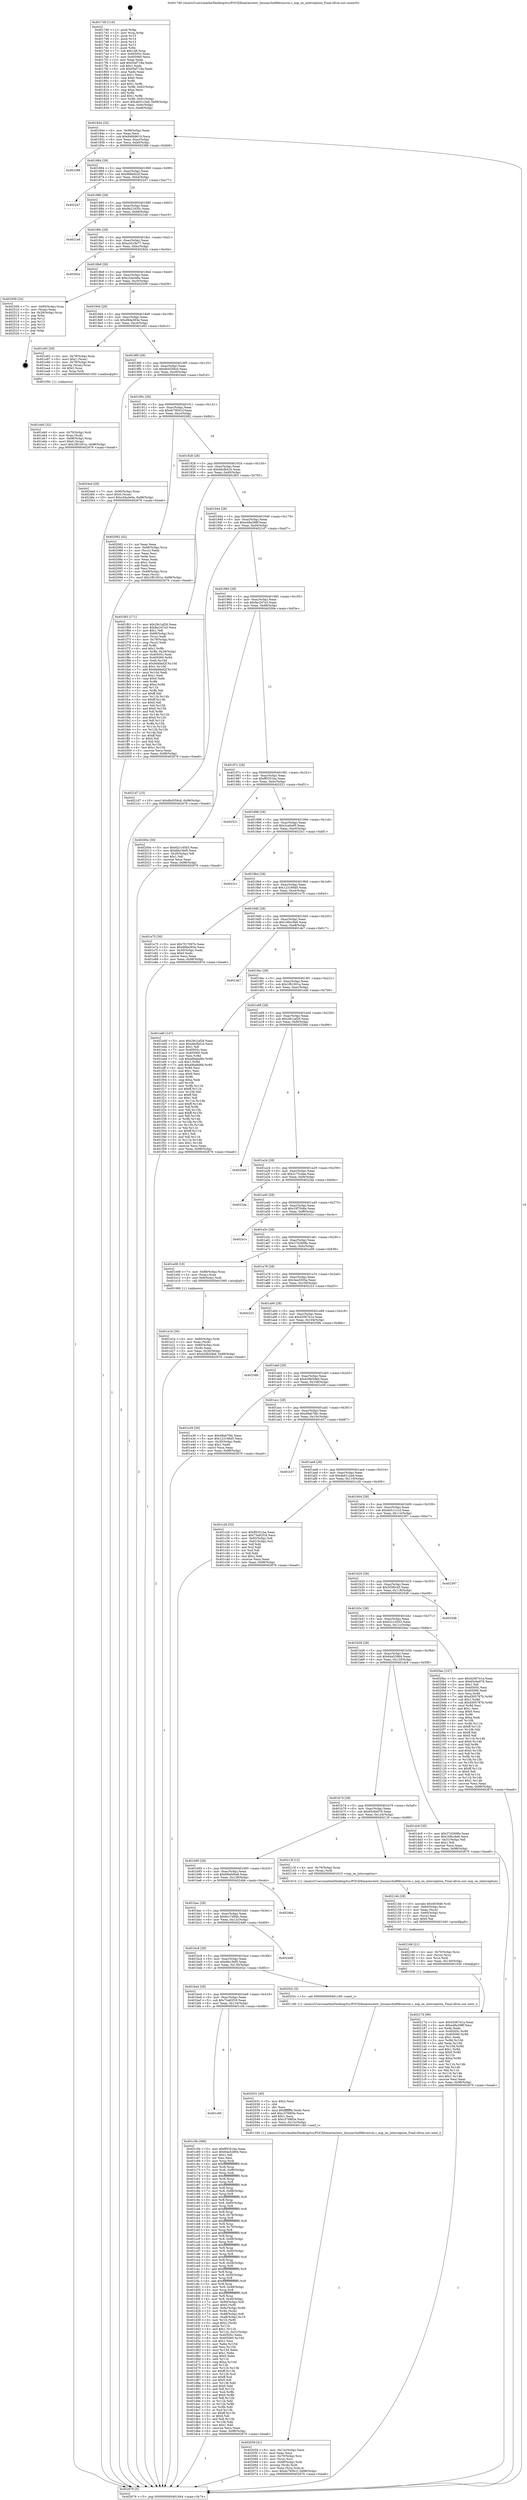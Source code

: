 digraph "0x4017d0" {
  label = "0x4017d0 (/mnt/c/Users/mathe/Desktop/tcc/POCII/binaries/extr_linuxarchx86kvmsvm.c_nop_on_interception_Final-ollvm.out::main(0))"
  labelloc = "t"
  node[shape=record]

  Entry [label="",width=0.3,height=0.3,shape=circle,fillcolor=black,style=filled]
  "0x401844" [label="{
     0x401844 [32]\l
     | [instrs]\l
     &nbsp;&nbsp;0x401844 \<+6\>: mov -0x98(%rbp),%eax\l
     &nbsp;&nbsp;0x40184a \<+2\>: mov %eax,%ecx\l
     &nbsp;&nbsp;0x40184c \<+6\>: sub $0x846b9619,%ecx\l
     &nbsp;&nbsp;0x401852 \<+6\>: mov %eax,-0xac(%rbp)\l
     &nbsp;&nbsp;0x401858 \<+6\>: mov %ecx,-0xb0(%rbp)\l
     &nbsp;&nbsp;0x40185e \<+6\>: je 0000000000402388 \<main+0xbb8\>\l
  }"]
  "0x402388" [label="{
     0x402388\l
  }", style=dashed]
  "0x401864" [label="{
     0x401864 [28]\l
     | [instrs]\l
     &nbsp;&nbsp;0x401864 \<+5\>: jmp 0000000000401869 \<main+0x99\>\l
     &nbsp;&nbsp;0x401869 \<+6\>: mov -0xac(%rbp),%eax\l
     &nbsp;&nbsp;0x40186f \<+5\>: sub $0x968e922f,%eax\l
     &nbsp;&nbsp;0x401874 \<+6\>: mov %eax,-0xb4(%rbp)\l
     &nbsp;&nbsp;0x40187a \<+6\>: je 0000000000402247 \<main+0xa77\>\l
  }"]
  Exit [label="",width=0.3,height=0.3,shape=circle,fillcolor=black,style=filled,peripheries=2]
  "0x402247" [label="{
     0x402247\l
  }", style=dashed]
  "0x401880" [label="{
     0x401880 [28]\l
     | [instrs]\l
     &nbsp;&nbsp;0x401880 \<+5\>: jmp 0000000000401885 \<main+0xb5\>\l
     &nbsp;&nbsp;0x401885 \<+6\>: mov -0xac(%rbp),%eax\l
     &nbsp;&nbsp;0x40188b \<+5\>: sub $0x9a21935c,%eax\l
     &nbsp;&nbsp;0x401890 \<+6\>: mov %eax,-0xb8(%rbp)\l
     &nbsp;&nbsp;0x401896 \<+6\>: je 00000000004021e6 \<main+0xa16\>\l
  }"]
  "0x40217d" [label="{
     0x40217d [90]\l
     | [instrs]\l
     &nbsp;&nbsp;0x40217d \<+5\>: mov $0x42067e1a,%eax\l
     &nbsp;&nbsp;0x402182 \<+5\>: mov $0xe48a398f,%esi\l
     &nbsp;&nbsp;0x402187 \<+2\>: xor %edx,%edx\l
     &nbsp;&nbsp;0x402189 \<+8\>: mov 0x40505c,%r8d\l
     &nbsp;&nbsp;0x402191 \<+8\>: mov 0x405060,%r9d\l
     &nbsp;&nbsp;0x402199 \<+3\>: sub $0x1,%edx\l
     &nbsp;&nbsp;0x40219c \<+3\>: mov %r8d,%r10d\l
     &nbsp;&nbsp;0x40219f \<+3\>: add %edx,%r10d\l
     &nbsp;&nbsp;0x4021a2 \<+4\>: imul %r10d,%r8d\l
     &nbsp;&nbsp;0x4021a6 \<+4\>: and $0x1,%r8d\l
     &nbsp;&nbsp;0x4021aa \<+4\>: cmp $0x0,%r8d\l
     &nbsp;&nbsp;0x4021ae \<+4\>: sete %r11b\l
     &nbsp;&nbsp;0x4021b2 \<+4\>: cmp $0xa,%r9d\l
     &nbsp;&nbsp;0x4021b6 \<+3\>: setl %bl\l
     &nbsp;&nbsp;0x4021b9 \<+3\>: mov %r11b,%r14b\l
     &nbsp;&nbsp;0x4021bc \<+3\>: and %bl,%r14b\l
     &nbsp;&nbsp;0x4021bf \<+3\>: xor %bl,%r11b\l
     &nbsp;&nbsp;0x4021c2 \<+3\>: or %r11b,%r14b\l
     &nbsp;&nbsp;0x4021c5 \<+4\>: test $0x1,%r14b\l
     &nbsp;&nbsp;0x4021c9 \<+3\>: cmovne %esi,%eax\l
     &nbsp;&nbsp;0x4021cc \<+6\>: mov %eax,-0x98(%rbp)\l
     &nbsp;&nbsp;0x4021d2 \<+5\>: jmp 0000000000402676 \<main+0xea6\>\l
  }"]
  "0x4021e6" [label="{
     0x4021e6\l
  }", style=dashed]
  "0x40189c" [label="{
     0x40189c [28]\l
     | [instrs]\l
     &nbsp;&nbsp;0x40189c \<+5\>: jmp 00000000004018a1 \<main+0xd1\>\l
     &nbsp;&nbsp;0x4018a1 \<+6\>: mov -0xac(%rbp),%eax\l
     &nbsp;&nbsp;0x4018a7 \<+5\>: sub $0xa3418e77,%eax\l
     &nbsp;&nbsp;0x4018ac \<+6\>: mov %eax,-0xbc(%rbp)\l
     &nbsp;&nbsp;0x4018b2 \<+6\>: je 000000000040262e \<main+0xe5e\>\l
  }"]
  "0x402168" [label="{
     0x402168 [21]\l
     | [instrs]\l
     &nbsp;&nbsp;0x402168 \<+4\>: mov -0x70(%rbp),%rcx\l
     &nbsp;&nbsp;0x40216c \<+3\>: mov (%rcx),%rcx\l
     &nbsp;&nbsp;0x40216f \<+3\>: mov %rcx,%rdi\l
     &nbsp;&nbsp;0x402172 \<+6\>: mov %eax,-0x140(%rbp)\l
     &nbsp;&nbsp;0x402178 \<+5\>: call 0000000000401030 \<free@plt\>\l
     | [calls]\l
     &nbsp;&nbsp;0x401030 \{1\} (unknown)\l
  }"]
  "0x40262e" [label="{
     0x40262e\l
  }", style=dashed]
  "0x4018b8" [label="{
     0x4018b8 [28]\l
     | [instrs]\l
     &nbsp;&nbsp;0x4018b8 \<+5\>: jmp 00000000004018bd \<main+0xed\>\l
     &nbsp;&nbsp;0x4018bd \<+6\>: mov -0xac(%rbp),%eax\l
     &nbsp;&nbsp;0x4018c3 \<+5\>: sub $0xc2da3e6a,%eax\l
     &nbsp;&nbsp;0x4018c8 \<+6\>: mov %eax,-0xc0(%rbp)\l
     &nbsp;&nbsp;0x4018ce \<+6\>: je 0000000000402509 \<main+0xd39\>\l
  }"]
  "0x40214b" [label="{
     0x40214b [29]\l
     | [instrs]\l
     &nbsp;&nbsp;0x40214b \<+10\>: movabs $0x4030d6,%rdi\l
     &nbsp;&nbsp;0x402155 \<+4\>: mov -0x60(%rbp),%rcx\l
     &nbsp;&nbsp;0x402159 \<+2\>: mov %eax,(%rcx)\l
     &nbsp;&nbsp;0x40215b \<+4\>: mov -0x60(%rbp),%rcx\l
     &nbsp;&nbsp;0x40215f \<+2\>: mov (%rcx),%esi\l
     &nbsp;&nbsp;0x402161 \<+2\>: mov $0x0,%al\l
     &nbsp;&nbsp;0x402163 \<+5\>: call 0000000000401040 \<printf@plt\>\l
     | [calls]\l
     &nbsp;&nbsp;0x401040 \{1\} (unknown)\l
  }"]
  "0x402509" [label="{
     0x402509 [24]\l
     | [instrs]\l
     &nbsp;&nbsp;0x402509 \<+7\>: mov -0x90(%rbp),%rax\l
     &nbsp;&nbsp;0x402510 \<+2\>: mov (%rax),%eax\l
     &nbsp;&nbsp;0x402512 \<+4\>: lea -0x28(%rbp),%rsp\l
     &nbsp;&nbsp;0x402516 \<+1\>: pop %rbx\l
     &nbsp;&nbsp;0x402517 \<+2\>: pop %r12\l
     &nbsp;&nbsp;0x402519 \<+2\>: pop %r13\l
     &nbsp;&nbsp;0x40251b \<+2\>: pop %r14\l
     &nbsp;&nbsp;0x40251d \<+2\>: pop %r15\l
     &nbsp;&nbsp;0x40251f \<+1\>: pop %rbp\l
     &nbsp;&nbsp;0x402520 \<+1\>: ret\l
  }"]
  "0x4018d4" [label="{
     0x4018d4 [28]\l
     | [instrs]\l
     &nbsp;&nbsp;0x4018d4 \<+5\>: jmp 00000000004018d9 \<main+0x109\>\l
     &nbsp;&nbsp;0x4018d9 \<+6\>: mov -0xac(%rbp),%eax\l
     &nbsp;&nbsp;0x4018df \<+5\>: sub $0xd9da383e,%eax\l
     &nbsp;&nbsp;0x4018e4 \<+6\>: mov %eax,-0xc4(%rbp)\l
     &nbsp;&nbsp;0x4018ea \<+6\>: je 0000000000401e93 \<main+0x6c3\>\l
  }"]
  "0x402059" [label="{
     0x402059 [41]\l
     | [instrs]\l
     &nbsp;&nbsp;0x402059 \<+6\>: mov -0x13c(%rbp),%ecx\l
     &nbsp;&nbsp;0x40205f \<+3\>: imul %eax,%ecx\l
     &nbsp;&nbsp;0x402062 \<+4\>: mov -0x70(%rbp),%rsi\l
     &nbsp;&nbsp;0x402066 \<+3\>: mov (%rsi),%rsi\l
     &nbsp;&nbsp;0x402069 \<+4\>: mov -0x68(%rbp),%rdi\l
     &nbsp;&nbsp;0x40206d \<+3\>: movslq (%rdi),%rdi\l
     &nbsp;&nbsp;0x402070 \<+3\>: mov %ecx,(%rsi,%rdi,4)\l
     &nbsp;&nbsp;0x402073 \<+10\>: movl $0xdc785b1f,-0x98(%rbp)\l
     &nbsp;&nbsp;0x40207d \<+5\>: jmp 0000000000402676 \<main+0xea6\>\l
  }"]
  "0x401e93" [label="{
     0x401e93 [29]\l
     | [instrs]\l
     &nbsp;&nbsp;0x401e93 \<+4\>: mov -0x78(%rbp),%rax\l
     &nbsp;&nbsp;0x401e97 \<+6\>: movl $0x1,(%rax)\l
     &nbsp;&nbsp;0x401e9d \<+4\>: mov -0x78(%rbp),%rax\l
     &nbsp;&nbsp;0x401ea1 \<+3\>: movslq (%rax),%rax\l
     &nbsp;&nbsp;0x401ea4 \<+4\>: shl $0x2,%rax\l
     &nbsp;&nbsp;0x401ea8 \<+3\>: mov %rax,%rdi\l
     &nbsp;&nbsp;0x401eab \<+5\>: call 0000000000401050 \<malloc@plt\>\l
     | [calls]\l
     &nbsp;&nbsp;0x401050 \{1\} (unknown)\l
  }"]
  "0x4018f0" [label="{
     0x4018f0 [28]\l
     | [instrs]\l
     &nbsp;&nbsp;0x4018f0 \<+5\>: jmp 00000000004018f5 \<main+0x125\>\l
     &nbsp;&nbsp;0x4018f5 \<+6\>: mov -0xac(%rbp),%eax\l
     &nbsp;&nbsp;0x4018fb \<+5\>: sub $0xdb4558cd,%eax\l
     &nbsp;&nbsp;0x401900 \<+6\>: mov %eax,-0xc8(%rbp)\l
     &nbsp;&nbsp;0x401906 \<+6\>: je 00000000004024ed \<main+0xd1d\>\l
  }"]
  "0x402031" [label="{
     0x402031 [40]\l
     | [instrs]\l
     &nbsp;&nbsp;0x402031 \<+5\>: mov $0x2,%ecx\l
     &nbsp;&nbsp;0x402036 \<+1\>: cltd\l
     &nbsp;&nbsp;0x402037 \<+2\>: idiv %ecx\l
     &nbsp;&nbsp;0x402039 \<+6\>: imul $0xfffffffe,%edx,%ecx\l
     &nbsp;&nbsp;0x40203f \<+6\>: add $0xc3768f3e,%ecx\l
     &nbsp;&nbsp;0x402045 \<+3\>: add $0x1,%ecx\l
     &nbsp;&nbsp;0x402048 \<+6\>: sub $0xc3768f3e,%ecx\l
     &nbsp;&nbsp;0x40204e \<+6\>: mov %ecx,-0x13c(%rbp)\l
     &nbsp;&nbsp;0x402054 \<+5\>: call 0000000000401160 \<next_i\>\l
     | [calls]\l
     &nbsp;&nbsp;0x401160 \{1\} (/mnt/c/Users/mathe/Desktop/tcc/POCII/binaries/extr_linuxarchx86kvmsvm.c_nop_on_interception_Final-ollvm.out::next_i)\l
  }"]
  "0x4024ed" [label="{
     0x4024ed [28]\l
     | [instrs]\l
     &nbsp;&nbsp;0x4024ed \<+7\>: mov -0x90(%rbp),%rax\l
     &nbsp;&nbsp;0x4024f4 \<+6\>: movl $0x0,(%rax)\l
     &nbsp;&nbsp;0x4024fa \<+10\>: movl $0xc2da3e6a,-0x98(%rbp)\l
     &nbsp;&nbsp;0x402504 \<+5\>: jmp 0000000000402676 \<main+0xea6\>\l
  }"]
  "0x40190c" [label="{
     0x40190c [28]\l
     | [instrs]\l
     &nbsp;&nbsp;0x40190c \<+5\>: jmp 0000000000401911 \<main+0x141\>\l
     &nbsp;&nbsp;0x401911 \<+6\>: mov -0xac(%rbp),%eax\l
     &nbsp;&nbsp;0x401917 \<+5\>: sub $0xdc785b1f,%eax\l
     &nbsp;&nbsp;0x40191c \<+6\>: mov %eax,-0xcc(%rbp)\l
     &nbsp;&nbsp;0x401922 \<+6\>: je 0000000000402082 \<main+0x8b2\>\l
  }"]
  "0x401eb0" [label="{
     0x401eb0 [32]\l
     | [instrs]\l
     &nbsp;&nbsp;0x401eb0 \<+4\>: mov -0x70(%rbp),%rdi\l
     &nbsp;&nbsp;0x401eb4 \<+3\>: mov %rax,(%rdi)\l
     &nbsp;&nbsp;0x401eb7 \<+4\>: mov -0x68(%rbp),%rax\l
     &nbsp;&nbsp;0x401ebb \<+6\>: movl $0x0,(%rax)\l
     &nbsp;&nbsp;0x401ec1 \<+10\>: movl $0x1f81001a,-0x98(%rbp)\l
     &nbsp;&nbsp;0x401ecb \<+5\>: jmp 0000000000402676 \<main+0xea6\>\l
  }"]
  "0x402082" [label="{
     0x402082 [42]\l
     | [instrs]\l
     &nbsp;&nbsp;0x402082 \<+2\>: xor %eax,%eax\l
     &nbsp;&nbsp;0x402084 \<+4\>: mov -0x68(%rbp),%rcx\l
     &nbsp;&nbsp;0x402088 \<+2\>: mov (%rcx),%edx\l
     &nbsp;&nbsp;0x40208a \<+2\>: mov %eax,%esi\l
     &nbsp;&nbsp;0x40208c \<+2\>: sub %edx,%esi\l
     &nbsp;&nbsp;0x40208e \<+2\>: mov %eax,%edx\l
     &nbsp;&nbsp;0x402090 \<+3\>: sub $0x1,%edx\l
     &nbsp;&nbsp;0x402093 \<+2\>: add %edx,%esi\l
     &nbsp;&nbsp;0x402095 \<+2\>: sub %esi,%eax\l
     &nbsp;&nbsp;0x402097 \<+4\>: mov -0x68(%rbp),%rcx\l
     &nbsp;&nbsp;0x40209b \<+2\>: mov %eax,(%rcx)\l
     &nbsp;&nbsp;0x40209d \<+10\>: movl $0x1f81001a,-0x98(%rbp)\l
     &nbsp;&nbsp;0x4020a7 \<+5\>: jmp 0000000000402676 \<main+0xea6\>\l
  }"]
  "0x401928" [label="{
     0x401928 [28]\l
     | [instrs]\l
     &nbsp;&nbsp;0x401928 \<+5\>: jmp 000000000040192d \<main+0x15d\>\l
     &nbsp;&nbsp;0x40192d \<+6\>: mov -0xac(%rbp),%eax\l
     &nbsp;&nbsp;0x401933 \<+5\>: sub $0xddcfb41b,%eax\l
     &nbsp;&nbsp;0x401938 \<+6\>: mov %eax,-0xd0(%rbp)\l
     &nbsp;&nbsp;0x40193e \<+6\>: je 0000000000401f63 \<main+0x793\>\l
  }"]
  "0x401e1b" [label="{
     0x401e1b [30]\l
     | [instrs]\l
     &nbsp;&nbsp;0x401e1b \<+4\>: mov -0x80(%rbp),%rdi\l
     &nbsp;&nbsp;0x401e1f \<+2\>: mov %eax,(%rdi)\l
     &nbsp;&nbsp;0x401e21 \<+4\>: mov -0x80(%rbp),%rdi\l
     &nbsp;&nbsp;0x401e25 \<+2\>: mov (%rdi),%eax\l
     &nbsp;&nbsp;0x401e27 \<+3\>: mov %eax,-0x30(%rbp)\l
     &nbsp;&nbsp;0x401e2a \<+10\>: movl $0x428b5dbd,-0x98(%rbp)\l
     &nbsp;&nbsp;0x401e34 \<+5\>: jmp 0000000000402676 \<main+0xea6\>\l
  }"]
  "0x401f63" [label="{
     0x401f63 [171]\l
     | [instrs]\l
     &nbsp;&nbsp;0x401f63 \<+5\>: mov $0x29c1af26,%eax\l
     &nbsp;&nbsp;0x401f68 \<+5\>: mov $0xfac247e3,%ecx\l
     &nbsp;&nbsp;0x401f6d \<+2\>: mov $0x1,%dl\l
     &nbsp;&nbsp;0x401f6f \<+4\>: mov -0x68(%rbp),%rsi\l
     &nbsp;&nbsp;0x401f73 \<+2\>: mov (%rsi),%edi\l
     &nbsp;&nbsp;0x401f75 \<+4\>: mov -0x78(%rbp),%rsi\l
     &nbsp;&nbsp;0x401f79 \<+2\>: cmp (%rsi),%edi\l
     &nbsp;&nbsp;0x401f7b \<+4\>: setl %r8b\l
     &nbsp;&nbsp;0x401f7f \<+4\>: and $0x1,%r8b\l
     &nbsp;&nbsp;0x401f83 \<+4\>: mov %r8b,-0x29(%rbp)\l
     &nbsp;&nbsp;0x401f87 \<+7\>: mov 0x40505c,%edi\l
     &nbsp;&nbsp;0x401f8e \<+8\>: mov 0x405060,%r9d\l
     &nbsp;&nbsp;0x401f96 \<+3\>: mov %edi,%r10d\l
     &nbsp;&nbsp;0x401f99 \<+7\>: sub $0x9d4fad2f,%r10d\l
     &nbsp;&nbsp;0x401fa0 \<+4\>: sub $0x1,%r10d\l
     &nbsp;&nbsp;0x401fa4 \<+7\>: add $0x9d4fad2f,%r10d\l
     &nbsp;&nbsp;0x401fab \<+4\>: imul %r10d,%edi\l
     &nbsp;&nbsp;0x401faf \<+3\>: and $0x1,%edi\l
     &nbsp;&nbsp;0x401fb2 \<+3\>: cmp $0x0,%edi\l
     &nbsp;&nbsp;0x401fb5 \<+4\>: sete %r8b\l
     &nbsp;&nbsp;0x401fb9 \<+4\>: cmp $0xa,%r9d\l
     &nbsp;&nbsp;0x401fbd \<+4\>: setl %r11b\l
     &nbsp;&nbsp;0x401fc1 \<+3\>: mov %r8b,%bl\l
     &nbsp;&nbsp;0x401fc4 \<+3\>: xor $0xff,%bl\l
     &nbsp;&nbsp;0x401fc7 \<+3\>: mov %r11b,%r14b\l
     &nbsp;&nbsp;0x401fca \<+4\>: xor $0xff,%r14b\l
     &nbsp;&nbsp;0x401fce \<+3\>: xor $0x0,%dl\l
     &nbsp;&nbsp;0x401fd1 \<+3\>: mov %bl,%r15b\l
     &nbsp;&nbsp;0x401fd4 \<+4\>: and $0x0,%r15b\l
     &nbsp;&nbsp;0x401fd8 \<+3\>: and %dl,%r8b\l
     &nbsp;&nbsp;0x401fdb \<+3\>: mov %r14b,%r12b\l
     &nbsp;&nbsp;0x401fde \<+4\>: and $0x0,%r12b\l
     &nbsp;&nbsp;0x401fe2 \<+3\>: and %dl,%r11b\l
     &nbsp;&nbsp;0x401fe5 \<+3\>: or %r8b,%r15b\l
     &nbsp;&nbsp;0x401fe8 \<+3\>: or %r11b,%r12b\l
     &nbsp;&nbsp;0x401feb \<+3\>: xor %r12b,%r15b\l
     &nbsp;&nbsp;0x401fee \<+3\>: or %r14b,%bl\l
     &nbsp;&nbsp;0x401ff1 \<+3\>: xor $0xff,%bl\l
     &nbsp;&nbsp;0x401ff4 \<+3\>: or $0x0,%dl\l
     &nbsp;&nbsp;0x401ff7 \<+2\>: and %dl,%bl\l
     &nbsp;&nbsp;0x401ff9 \<+3\>: or %bl,%r15b\l
     &nbsp;&nbsp;0x401ffc \<+4\>: test $0x1,%r15b\l
     &nbsp;&nbsp;0x402000 \<+3\>: cmovne %ecx,%eax\l
     &nbsp;&nbsp;0x402003 \<+6\>: mov %eax,-0x98(%rbp)\l
     &nbsp;&nbsp;0x402009 \<+5\>: jmp 0000000000402676 \<main+0xea6\>\l
  }"]
  "0x401944" [label="{
     0x401944 [28]\l
     | [instrs]\l
     &nbsp;&nbsp;0x401944 \<+5\>: jmp 0000000000401949 \<main+0x179\>\l
     &nbsp;&nbsp;0x401949 \<+6\>: mov -0xac(%rbp),%eax\l
     &nbsp;&nbsp;0x40194f \<+5\>: sub $0xe48a398f,%eax\l
     &nbsp;&nbsp;0x401954 \<+6\>: mov %eax,-0xd4(%rbp)\l
     &nbsp;&nbsp;0x40195a \<+6\>: je 00000000004021d7 \<main+0xa07\>\l
  }"]
  "0x401c00" [label="{
     0x401c00\l
  }", style=dashed]
  "0x4021d7" [label="{
     0x4021d7 [15]\l
     | [instrs]\l
     &nbsp;&nbsp;0x4021d7 \<+10\>: movl $0xdb4558cd,-0x98(%rbp)\l
     &nbsp;&nbsp;0x4021e1 \<+5\>: jmp 0000000000402676 \<main+0xea6\>\l
  }"]
  "0x401960" [label="{
     0x401960 [28]\l
     | [instrs]\l
     &nbsp;&nbsp;0x401960 \<+5\>: jmp 0000000000401965 \<main+0x195\>\l
     &nbsp;&nbsp;0x401965 \<+6\>: mov -0xac(%rbp),%eax\l
     &nbsp;&nbsp;0x40196b \<+5\>: sub $0xfac247e3,%eax\l
     &nbsp;&nbsp;0x401970 \<+6\>: mov %eax,-0xd8(%rbp)\l
     &nbsp;&nbsp;0x401976 \<+6\>: je 000000000040200e \<main+0x83e\>\l
  }"]
  "0x401c5b" [label="{
     0x401c5b [366]\l
     | [instrs]\l
     &nbsp;&nbsp;0x401c5b \<+5\>: mov $0xff3351ba,%eax\l
     &nbsp;&nbsp;0x401c60 \<+5\>: mov $0x64a52864,%ecx\l
     &nbsp;&nbsp;0x401c65 \<+2\>: mov $0x1,%dl\l
     &nbsp;&nbsp;0x401c67 \<+2\>: xor %esi,%esi\l
     &nbsp;&nbsp;0x401c69 \<+3\>: mov %rsp,%rdi\l
     &nbsp;&nbsp;0x401c6c \<+4\>: add $0xfffffffffffffff0,%rdi\l
     &nbsp;&nbsp;0x401c70 \<+3\>: mov %rdi,%rsp\l
     &nbsp;&nbsp;0x401c73 \<+7\>: mov %rdi,-0x90(%rbp)\l
     &nbsp;&nbsp;0x401c7a \<+3\>: mov %rsp,%rdi\l
     &nbsp;&nbsp;0x401c7d \<+4\>: add $0xfffffffffffffff0,%rdi\l
     &nbsp;&nbsp;0x401c81 \<+3\>: mov %rdi,%rsp\l
     &nbsp;&nbsp;0x401c84 \<+3\>: mov %rsp,%r8\l
     &nbsp;&nbsp;0x401c87 \<+4\>: add $0xfffffffffffffff0,%r8\l
     &nbsp;&nbsp;0x401c8b \<+3\>: mov %r8,%rsp\l
     &nbsp;&nbsp;0x401c8e \<+7\>: mov %r8,-0x88(%rbp)\l
     &nbsp;&nbsp;0x401c95 \<+3\>: mov %rsp,%r8\l
     &nbsp;&nbsp;0x401c98 \<+4\>: add $0xfffffffffffffff0,%r8\l
     &nbsp;&nbsp;0x401c9c \<+3\>: mov %r8,%rsp\l
     &nbsp;&nbsp;0x401c9f \<+4\>: mov %r8,-0x80(%rbp)\l
     &nbsp;&nbsp;0x401ca3 \<+3\>: mov %rsp,%r8\l
     &nbsp;&nbsp;0x401ca6 \<+4\>: add $0xfffffffffffffff0,%r8\l
     &nbsp;&nbsp;0x401caa \<+3\>: mov %r8,%rsp\l
     &nbsp;&nbsp;0x401cad \<+4\>: mov %r8,-0x78(%rbp)\l
     &nbsp;&nbsp;0x401cb1 \<+3\>: mov %rsp,%r8\l
     &nbsp;&nbsp;0x401cb4 \<+4\>: add $0xfffffffffffffff0,%r8\l
     &nbsp;&nbsp;0x401cb8 \<+3\>: mov %r8,%rsp\l
     &nbsp;&nbsp;0x401cbb \<+4\>: mov %r8,-0x70(%rbp)\l
     &nbsp;&nbsp;0x401cbf \<+3\>: mov %rsp,%r8\l
     &nbsp;&nbsp;0x401cc2 \<+4\>: add $0xfffffffffffffff0,%r8\l
     &nbsp;&nbsp;0x401cc6 \<+3\>: mov %r8,%rsp\l
     &nbsp;&nbsp;0x401cc9 \<+4\>: mov %r8,-0x68(%rbp)\l
     &nbsp;&nbsp;0x401ccd \<+3\>: mov %rsp,%r8\l
     &nbsp;&nbsp;0x401cd0 \<+4\>: add $0xfffffffffffffff0,%r8\l
     &nbsp;&nbsp;0x401cd4 \<+3\>: mov %r8,%rsp\l
     &nbsp;&nbsp;0x401cd7 \<+4\>: mov %r8,-0x60(%rbp)\l
     &nbsp;&nbsp;0x401cdb \<+3\>: mov %rsp,%r8\l
     &nbsp;&nbsp;0x401cde \<+4\>: add $0xfffffffffffffff0,%r8\l
     &nbsp;&nbsp;0x401ce2 \<+3\>: mov %r8,%rsp\l
     &nbsp;&nbsp;0x401ce5 \<+4\>: mov %r8,-0x58(%rbp)\l
     &nbsp;&nbsp;0x401ce9 \<+3\>: mov %rsp,%r8\l
     &nbsp;&nbsp;0x401cec \<+4\>: add $0xfffffffffffffff0,%r8\l
     &nbsp;&nbsp;0x401cf0 \<+3\>: mov %r8,%rsp\l
     &nbsp;&nbsp;0x401cf3 \<+4\>: mov %r8,-0x50(%rbp)\l
     &nbsp;&nbsp;0x401cf7 \<+3\>: mov %rsp,%r8\l
     &nbsp;&nbsp;0x401cfa \<+4\>: add $0xfffffffffffffff0,%r8\l
     &nbsp;&nbsp;0x401cfe \<+3\>: mov %r8,%rsp\l
     &nbsp;&nbsp;0x401d01 \<+4\>: mov %r8,-0x48(%rbp)\l
     &nbsp;&nbsp;0x401d05 \<+3\>: mov %rsp,%r8\l
     &nbsp;&nbsp;0x401d08 \<+4\>: add $0xfffffffffffffff0,%r8\l
     &nbsp;&nbsp;0x401d0c \<+3\>: mov %r8,%rsp\l
     &nbsp;&nbsp;0x401d0f \<+4\>: mov %r8,-0x40(%rbp)\l
     &nbsp;&nbsp;0x401d13 \<+7\>: mov -0x90(%rbp),%r8\l
     &nbsp;&nbsp;0x401d1a \<+7\>: movl $0x0,(%r8)\l
     &nbsp;&nbsp;0x401d21 \<+7\>: mov -0x9c(%rbp),%r9d\l
     &nbsp;&nbsp;0x401d28 \<+3\>: mov %r9d,(%rdi)\l
     &nbsp;&nbsp;0x401d2b \<+7\>: mov -0x88(%rbp),%r8\l
     &nbsp;&nbsp;0x401d32 \<+7\>: mov -0xa8(%rbp),%r10\l
     &nbsp;&nbsp;0x401d39 \<+3\>: mov %r10,(%r8)\l
     &nbsp;&nbsp;0x401d3c \<+3\>: cmpl $0x2,(%rdi)\l
     &nbsp;&nbsp;0x401d3f \<+4\>: setne %r11b\l
     &nbsp;&nbsp;0x401d43 \<+4\>: and $0x1,%r11b\l
     &nbsp;&nbsp;0x401d47 \<+4\>: mov %r11b,-0x31(%rbp)\l
     &nbsp;&nbsp;0x401d4b \<+7\>: mov 0x40505c,%ebx\l
     &nbsp;&nbsp;0x401d52 \<+8\>: mov 0x405060,%r14d\l
     &nbsp;&nbsp;0x401d5a \<+3\>: sub $0x1,%esi\l
     &nbsp;&nbsp;0x401d5d \<+3\>: mov %ebx,%r15d\l
     &nbsp;&nbsp;0x401d60 \<+3\>: add %esi,%r15d\l
     &nbsp;&nbsp;0x401d63 \<+4\>: imul %r15d,%ebx\l
     &nbsp;&nbsp;0x401d67 \<+3\>: and $0x1,%ebx\l
     &nbsp;&nbsp;0x401d6a \<+3\>: cmp $0x0,%ebx\l
     &nbsp;&nbsp;0x401d6d \<+4\>: sete %r11b\l
     &nbsp;&nbsp;0x401d71 \<+4\>: cmp $0xa,%r14d\l
     &nbsp;&nbsp;0x401d75 \<+4\>: setl %r12b\l
     &nbsp;&nbsp;0x401d79 \<+3\>: mov %r11b,%r13b\l
     &nbsp;&nbsp;0x401d7c \<+4\>: xor $0xff,%r13b\l
     &nbsp;&nbsp;0x401d80 \<+3\>: mov %r12b,%sil\l
     &nbsp;&nbsp;0x401d83 \<+4\>: xor $0xff,%sil\l
     &nbsp;&nbsp;0x401d87 \<+3\>: xor $0x0,%dl\l
     &nbsp;&nbsp;0x401d8a \<+3\>: mov %r13b,%dil\l
     &nbsp;&nbsp;0x401d8d \<+4\>: and $0x0,%dil\l
     &nbsp;&nbsp;0x401d91 \<+3\>: and %dl,%r11b\l
     &nbsp;&nbsp;0x401d94 \<+3\>: mov %sil,%r8b\l
     &nbsp;&nbsp;0x401d97 \<+4\>: and $0x0,%r8b\l
     &nbsp;&nbsp;0x401d9b \<+3\>: and %dl,%r12b\l
     &nbsp;&nbsp;0x401d9e \<+3\>: or %r11b,%dil\l
     &nbsp;&nbsp;0x401da1 \<+3\>: or %r12b,%r8b\l
     &nbsp;&nbsp;0x401da4 \<+3\>: xor %r8b,%dil\l
     &nbsp;&nbsp;0x401da7 \<+3\>: or %sil,%r13b\l
     &nbsp;&nbsp;0x401daa \<+4\>: xor $0xff,%r13b\l
     &nbsp;&nbsp;0x401dae \<+3\>: or $0x0,%dl\l
     &nbsp;&nbsp;0x401db1 \<+3\>: and %dl,%r13b\l
     &nbsp;&nbsp;0x401db4 \<+3\>: or %r13b,%dil\l
     &nbsp;&nbsp;0x401db7 \<+4\>: test $0x1,%dil\l
     &nbsp;&nbsp;0x401dbb \<+3\>: cmovne %ecx,%eax\l
     &nbsp;&nbsp;0x401dbe \<+6\>: mov %eax,-0x98(%rbp)\l
     &nbsp;&nbsp;0x401dc4 \<+5\>: jmp 0000000000402676 \<main+0xea6\>\l
  }"]
  "0x40200e" [label="{
     0x40200e [30]\l
     | [instrs]\l
     &nbsp;&nbsp;0x40200e \<+5\>: mov $0x62c14503,%eax\l
     &nbsp;&nbsp;0x402013 \<+5\>: mov $0x6fa19ef5,%ecx\l
     &nbsp;&nbsp;0x402018 \<+3\>: mov -0x29(%rbp),%dl\l
     &nbsp;&nbsp;0x40201b \<+3\>: test $0x1,%dl\l
     &nbsp;&nbsp;0x40201e \<+3\>: cmovne %ecx,%eax\l
     &nbsp;&nbsp;0x402021 \<+6\>: mov %eax,-0x98(%rbp)\l
     &nbsp;&nbsp;0x402027 \<+5\>: jmp 0000000000402676 \<main+0xea6\>\l
  }"]
  "0x40197c" [label="{
     0x40197c [28]\l
     | [instrs]\l
     &nbsp;&nbsp;0x40197c \<+5\>: jmp 0000000000401981 \<main+0x1b1\>\l
     &nbsp;&nbsp;0x401981 \<+6\>: mov -0xac(%rbp),%eax\l
     &nbsp;&nbsp;0x401987 \<+5\>: sub $0xff3351ba,%eax\l
     &nbsp;&nbsp;0x40198c \<+6\>: mov %eax,-0xdc(%rbp)\l
     &nbsp;&nbsp;0x401992 \<+6\>: je 0000000000402521 \<main+0xd51\>\l
  }"]
  "0x401be4" [label="{
     0x401be4 [28]\l
     | [instrs]\l
     &nbsp;&nbsp;0x401be4 \<+5\>: jmp 0000000000401be9 \<main+0x419\>\l
     &nbsp;&nbsp;0x401be9 \<+6\>: mov -0xac(%rbp),%eax\l
     &nbsp;&nbsp;0x401bef \<+5\>: sub $0x73a82f16,%eax\l
     &nbsp;&nbsp;0x401bf4 \<+6\>: mov %eax,-0x134(%rbp)\l
     &nbsp;&nbsp;0x401bfa \<+6\>: je 0000000000401c5b \<main+0x48b\>\l
  }"]
  "0x402521" [label="{
     0x402521\l
  }", style=dashed]
  "0x401998" [label="{
     0x401998 [28]\l
     | [instrs]\l
     &nbsp;&nbsp;0x401998 \<+5\>: jmp 000000000040199d \<main+0x1cd\>\l
     &nbsp;&nbsp;0x40199d \<+6\>: mov -0xac(%rbp),%eax\l
     &nbsp;&nbsp;0x4019a3 \<+5\>: sub $0x3ca0a95,%eax\l
     &nbsp;&nbsp;0x4019a8 \<+6\>: mov %eax,-0xe0(%rbp)\l
     &nbsp;&nbsp;0x4019ae \<+6\>: je 00000000004023c1 \<main+0xbf1\>\l
  }"]
  "0x40202c" [label="{
     0x40202c [5]\l
     | [instrs]\l
     &nbsp;&nbsp;0x40202c \<+5\>: call 0000000000401160 \<next_i\>\l
     | [calls]\l
     &nbsp;&nbsp;0x401160 \{1\} (/mnt/c/Users/mathe/Desktop/tcc/POCII/binaries/extr_linuxarchx86kvmsvm.c_nop_on_interception_Final-ollvm.out::next_i)\l
  }"]
  "0x4023c1" [label="{
     0x4023c1\l
  }", style=dashed]
  "0x4019b4" [label="{
     0x4019b4 [28]\l
     | [instrs]\l
     &nbsp;&nbsp;0x4019b4 \<+5\>: jmp 00000000004019b9 \<main+0x1e9\>\l
     &nbsp;&nbsp;0x4019b9 \<+6\>: mov -0xac(%rbp),%eax\l
     &nbsp;&nbsp;0x4019bf \<+5\>: sub $0x123166d5,%eax\l
     &nbsp;&nbsp;0x4019c4 \<+6\>: mov %eax,-0xe4(%rbp)\l
     &nbsp;&nbsp;0x4019ca \<+6\>: je 0000000000401e75 \<main+0x6a5\>\l
  }"]
  "0x401bc8" [label="{
     0x401bc8 [28]\l
     | [instrs]\l
     &nbsp;&nbsp;0x401bc8 \<+5\>: jmp 0000000000401bcd \<main+0x3fd\>\l
     &nbsp;&nbsp;0x401bcd \<+6\>: mov -0xac(%rbp),%eax\l
     &nbsp;&nbsp;0x401bd3 \<+5\>: sub $0x6fa19ef5,%eax\l
     &nbsp;&nbsp;0x401bd8 \<+6\>: mov %eax,-0x130(%rbp)\l
     &nbsp;&nbsp;0x401bde \<+6\>: je 000000000040202c \<main+0x85c\>\l
  }"]
  "0x401e75" [label="{
     0x401e75 [30]\l
     | [instrs]\l
     &nbsp;&nbsp;0x401e75 \<+5\>: mov $0x7f17097b,%eax\l
     &nbsp;&nbsp;0x401e7a \<+5\>: mov $0xd9da383e,%ecx\l
     &nbsp;&nbsp;0x401e7f \<+3\>: mov -0x30(%rbp),%edx\l
     &nbsp;&nbsp;0x401e82 \<+3\>: cmp $0x0,%edx\l
     &nbsp;&nbsp;0x401e85 \<+3\>: cmove %ecx,%eax\l
     &nbsp;&nbsp;0x401e88 \<+6\>: mov %eax,-0x98(%rbp)\l
     &nbsp;&nbsp;0x401e8e \<+5\>: jmp 0000000000402676 \<main+0xea6\>\l
  }"]
  "0x4019d0" [label="{
     0x4019d0 [28]\l
     | [instrs]\l
     &nbsp;&nbsp;0x4019d0 \<+5\>: jmp 00000000004019d5 \<main+0x205\>\l
     &nbsp;&nbsp;0x4019d5 \<+6\>: mov -0xac(%rbp),%eax\l
     &nbsp;&nbsp;0x4019db \<+5\>: sub $0x169cc9a6,%eax\l
     &nbsp;&nbsp;0x4019e0 \<+6\>: mov %eax,-0xe8(%rbp)\l
     &nbsp;&nbsp;0x4019e6 \<+6\>: je 0000000000401de7 \<main+0x617\>\l
  }"]
  "0x4024d9" [label="{
     0x4024d9\l
  }", style=dashed]
  "0x401de7" [label="{
     0x401de7\l
  }", style=dashed]
  "0x4019ec" [label="{
     0x4019ec [28]\l
     | [instrs]\l
     &nbsp;&nbsp;0x4019ec \<+5\>: jmp 00000000004019f1 \<main+0x221\>\l
     &nbsp;&nbsp;0x4019f1 \<+6\>: mov -0xac(%rbp),%eax\l
     &nbsp;&nbsp;0x4019f7 \<+5\>: sub $0x1f81001a,%eax\l
     &nbsp;&nbsp;0x4019fc \<+6\>: mov %eax,-0xec(%rbp)\l
     &nbsp;&nbsp;0x401a02 \<+6\>: je 0000000000401ed0 \<main+0x700\>\l
  }"]
  "0x401bac" [label="{
     0x401bac [28]\l
     | [instrs]\l
     &nbsp;&nbsp;0x401bac \<+5\>: jmp 0000000000401bb1 \<main+0x3e1\>\l
     &nbsp;&nbsp;0x401bb1 \<+6\>: mov -0xac(%rbp),%eax\l
     &nbsp;&nbsp;0x401bb7 \<+5\>: sub $0x6cc7d94b,%eax\l
     &nbsp;&nbsp;0x401bbc \<+6\>: mov %eax,-0x12c(%rbp)\l
     &nbsp;&nbsp;0x401bc2 \<+6\>: je 00000000004024d9 \<main+0xd09\>\l
  }"]
  "0x401ed0" [label="{
     0x401ed0 [147]\l
     | [instrs]\l
     &nbsp;&nbsp;0x401ed0 \<+5\>: mov $0x29c1af26,%eax\l
     &nbsp;&nbsp;0x401ed5 \<+5\>: mov $0xddcfb41b,%ecx\l
     &nbsp;&nbsp;0x401eda \<+2\>: mov $0x1,%dl\l
     &nbsp;&nbsp;0x401edc \<+7\>: mov 0x40505c,%esi\l
     &nbsp;&nbsp;0x401ee3 \<+7\>: mov 0x405060,%edi\l
     &nbsp;&nbsp;0x401eea \<+3\>: mov %esi,%r8d\l
     &nbsp;&nbsp;0x401eed \<+7\>: sub $0xa9babd6b,%r8d\l
     &nbsp;&nbsp;0x401ef4 \<+4\>: sub $0x1,%r8d\l
     &nbsp;&nbsp;0x401ef8 \<+7\>: add $0xa9babd6b,%r8d\l
     &nbsp;&nbsp;0x401eff \<+4\>: imul %r8d,%esi\l
     &nbsp;&nbsp;0x401f03 \<+3\>: and $0x1,%esi\l
     &nbsp;&nbsp;0x401f06 \<+3\>: cmp $0x0,%esi\l
     &nbsp;&nbsp;0x401f09 \<+4\>: sete %r9b\l
     &nbsp;&nbsp;0x401f0d \<+3\>: cmp $0xa,%edi\l
     &nbsp;&nbsp;0x401f10 \<+4\>: setl %r10b\l
     &nbsp;&nbsp;0x401f14 \<+3\>: mov %r9b,%r11b\l
     &nbsp;&nbsp;0x401f17 \<+4\>: xor $0xff,%r11b\l
     &nbsp;&nbsp;0x401f1b \<+3\>: mov %r10b,%bl\l
     &nbsp;&nbsp;0x401f1e \<+3\>: xor $0xff,%bl\l
     &nbsp;&nbsp;0x401f21 \<+3\>: xor $0x1,%dl\l
     &nbsp;&nbsp;0x401f24 \<+3\>: mov %r11b,%r14b\l
     &nbsp;&nbsp;0x401f27 \<+4\>: and $0xff,%r14b\l
     &nbsp;&nbsp;0x401f2b \<+3\>: and %dl,%r9b\l
     &nbsp;&nbsp;0x401f2e \<+3\>: mov %bl,%r15b\l
     &nbsp;&nbsp;0x401f31 \<+4\>: and $0xff,%r15b\l
     &nbsp;&nbsp;0x401f35 \<+3\>: and %dl,%r10b\l
     &nbsp;&nbsp;0x401f38 \<+3\>: or %r9b,%r14b\l
     &nbsp;&nbsp;0x401f3b \<+3\>: or %r10b,%r15b\l
     &nbsp;&nbsp;0x401f3e \<+3\>: xor %r15b,%r14b\l
     &nbsp;&nbsp;0x401f41 \<+3\>: or %bl,%r11b\l
     &nbsp;&nbsp;0x401f44 \<+4\>: xor $0xff,%r11b\l
     &nbsp;&nbsp;0x401f48 \<+3\>: or $0x1,%dl\l
     &nbsp;&nbsp;0x401f4b \<+3\>: and %dl,%r11b\l
     &nbsp;&nbsp;0x401f4e \<+3\>: or %r11b,%r14b\l
     &nbsp;&nbsp;0x401f51 \<+4\>: test $0x1,%r14b\l
     &nbsp;&nbsp;0x401f55 \<+3\>: cmovne %ecx,%eax\l
     &nbsp;&nbsp;0x401f58 \<+6\>: mov %eax,-0x98(%rbp)\l
     &nbsp;&nbsp;0x401f5e \<+5\>: jmp 0000000000402676 \<main+0xea6\>\l
  }"]
  "0x401a08" [label="{
     0x401a08 [28]\l
     | [instrs]\l
     &nbsp;&nbsp;0x401a08 \<+5\>: jmp 0000000000401a0d \<main+0x23d\>\l
     &nbsp;&nbsp;0x401a0d \<+6\>: mov -0xac(%rbp),%eax\l
     &nbsp;&nbsp;0x401a13 \<+5\>: sub $0x29c1af26,%eax\l
     &nbsp;&nbsp;0x401a18 \<+6\>: mov %eax,-0xf0(%rbp)\l
     &nbsp;&nbsp;0x401a1e \<+6\>: je 0000000000402566 \<main+0xd96\>\l
  }"]
  "0x4024bb" [label="{
     0x4024bb\l
  }", style=dashed]
  "0x402566" [label="{
     0x402566\l
  }", style=dashed]
  "0x401a24" [label="{
     0x401a24 [28]\l
     | [instrs]\l
     &nbsp;&nbsp;0x401a24 \<+5\>: jmp 0000000000401a29 \<main+0x259\>\l
     &nbsp;&nbsp;0x401a29 \<+6\>: mov -0xac(%rbp),%eax\l
     &nbsp;&nbsp;0x401a2f \<+5\>: sub $0x2c75cdae,%eax\l
     &nbsp;&nbsp;0x401a34 \<+6\>: mov %eax,-0xf4(%rbp)\l
     &nbsp;&nbsp;0x401a3a \<+6\>: je 00000000004022da \<main+0xb0a\>\l
  }"]
  "0x401b90" [label="{
     0x401b90 [28]\l
     | [instrs]\l
     &nbsp;&nbsp;0x401b90 \<+5\>: jmp 0000000000401b95 \<main+0x3c5\>\l
     &nbsp;&nbsp;0x401b95 \<+6\>: mov -0xac(%rbp),%eax\l
     &nbsp;&nbsp;0x401b9b \<+5\>: sub $0x69e840a8,%eax\l
     &nbsp;&nbsp;0x401ba0 \<+6\>: mov %eax,-0x128(%rbp)\l
     &nbsp;&nbsp;0x401ba6 \<+6\>: je 00000000004024bb \<main+0xceb\>\l
  }"]
  "0x4022da" [label="{
     0x4022da\l
  }", style=dashed]
  "0x401a40" [label="{
     0x401a40 [28]\l
     | [instrs]\l
     &nbsp;&nbsp;0x401a40 \<+5\>: jmp 0000000000401a45 \<main+0x275\>\l
     &nbsp;&nbsp;0x401a45 \<+6\>: mov -0xac(%rbp),%eax\l
     &nbsp;&nbsp;0x401a4b \<+5\>: sub $0x33f70c6e,%eax\l
     &nbsp;&nbsp;0x401a50 \<+6\>: mov %eax,-0xf8(%rbp)\l
     &nbsp;&nbsp;0x401a56 \<+6\>: je 000000000040241c \<main+0xc4c\>\l
  }"]
  "0x40213f" [label="{
     0x40213f [12]\l
     | [instrs]\l
     &nbsp;&nbsp;0x40213f \<+4\>: mov -0x70(%rbp),%rax\l
     &nbsp;&nbsp;0x402143 \<+3\>: mov (%rax),%rdi\l
     &nbsp;&nbsp;0x402146 \<+5\>: call 0000000000401610 \<nop_on_interception\>\l
     | [calls]\l
     &nbsp;&nbsp;0x401610 \{1\} (/mnt/c/Users/mathe/Desktop/tcc/POCII/binaries/extr_linuxarchx86kvmsvm.c_nop_on_interception_Final-ollvm.out::nop_on_interception)\l
  }"]
  "0x40241c" [label="{
     0x40241c\l
  }", style=dashed]
  "0x401a5c" [label="{
     0x401a5c [28]\l
     | [instrs]\l
     &nbsp;&nbsp;0x401a5c \<+5\>: jmp 0000000000401a61 \<main+0x291\>\l
     &nbsp;&nbsp;0x401a61 \<+6\>: mov -0xac(%rbp),%eax\l
     &nbsp;&nbsp;0x401a67 \<+5\>: sub $0x3742608e,%eax\l
     &nbsp;&nbsp;0x401a6c \<+6\>: mov %eax,-0xfc(%rbp)\l
     &nbsp;&nbsp;0x401a72 \<+6\>: je 0000000000401e08 \<main+0x638\>\l
  }"]
  "0x401b74" [label="{
     0x401b74 [28]\l
     | [instrs]\l
     &nbsp;&nbsp;0x401b74 \<+5\>: jmp 0000000000401b79 \<main+0x3a9\>\l
     &nbsp;&nbsp;0x401b79 \<+6\>: mov -0xac(%rbp),%eax\l
     &nbsp;&nbsp;0x401b7f \<+5\>: sub $0x65c6e076,%eax\l
     &nbsp;&nbsp;0x401b84 \<+6\>: mov %eax,-0x124(%rbp)\l
     &nbsp;&nbsp;0x401b8a \<+6\>: je 000000000040213f \<main+0x96f\>\l
  }"]
  "0x401e08" [label="{
     0x401e08 [19]\l
     | [instrs]\l
     &nbsp;&nbsp;0x401e08 \<+7\>: mov -0x88(%rbp),%rax\l
     &nbsp;&nbsp;0x401e0f \<+3\>: mov (%rax),%rax\l
     &nbsp;&nbsp;0x401e12 \<+4\>: mov 0x8(%rax),%rdi\l
     &nbsp;&nbsp;0x401e16 \<+5\>: call 0000000000401060 \<atoi@plt\>\l
     | [calls]\l
     &nbsp;&nbsp;0x401060 \{1\} (unknown)\l
  }"]
  "0x401a78" [label="{
     0x401a78 [28]\l
     | [instrs]\l
     &nbsp;&nbsp;0x401a78 \<+5\>: jmp 0000000000401a7d \<main+0x2ad\>\l
     &nbsp;&nbsp;0x401a7d \<+6\>: mov -0xac(%rbp),%eax\l
     &nbsp;&nbsp;0x401a83 \<+5\>: sub $0x3ea5505a,%eax\l
     &nbsp;&nbsp;0x401a88 \<+6\>: mov %eax,-0x100(%rbp)\l
     &nbsp;&nbsp;0x401a8e \<+6\>: je 0000000000402223 \<main+0xa53\>\l
  }"]
  "0x401dc9" [label="{
     0x401dc9 [30]\l
     | [instrs]\l
     &nbsp;&nbsp;0x401dc9 \<+5\>: mov $0x3742608e,%eax\l
     &nbsp;&nbsp;0x401dce \<+5\>: mov $0x169cc9a6,%ecx\l
     &nbsp;&nbsp;0x401dd3 \<+3\>: mov -0x31(%rbp),%dl\l
     &nbsp;&nbsp;0x401dd6 \<+3\>: test $0x1,%dl\l
     &nbsp;&nbsp;0x401dd9 \<+3\>: cmovne %ecx,%eax\l
     &nbsp;&nbsp;0x401ddc \<+6\>: mov %eax,-0x98(%rbp)\l
     &nbsp;&nbsp;0x401de2 \<+5\>: jmp 0000000000402676 \<main+0xea6\>\l
  }"]
  "0x402223" [label="{
     0x402223\l
  }", style=dashed]
  "0x401a94" [label="{
     0x401a94 [28]\l
     | [instrs]\l
     &nbsp;&nbsp;0x401a94 \<+5\>: jmp 0000000000401a99 \<main+0x2c9\>\l
     &nbsp;&nbsp;0x401a99 \<+6\>: mov -0xac(%rbp),%eax\l
     &nbsp;&nbsp;0x401a9f \<+5\>: sub $0x42067e1a,%eax\l
     &nbsp;&nbsp;0x401aa4 \<+6\>: mov %eax,-0x104(%rbp)\l
     &nbsp;&nbsp;0x401aaa \<+6\>: je 000000000040258b \<main+0xdbb\>\l
  }"]
  "0x401b58" [label="{
     0x401b58 [28]\l
     | [instrs]\l
     &nbsp;&nbsp;0x401b58 \<+5\>: jmp 0000000000401b5d \<main+0x38d\>\l
     &nbsp;&nbsp;0x401b5d \<+6\>: mov -0xac(%rbp),%eax\l
     &nbsp;&nbsp;0x401b63 \<+5\>: sub $0x64a52864,%eax\l
     &nbsp;&nbsp;0x401b68 \<+6\>: mov %eax,-0x120(%rbp)\l
     &nbsp;&nbsp;0x401b6e \<+6\>: je 0000000000401dc9 \<main+0x5f9\>\l
  }"]
  "0x40258b" [label="{
     0x40258b\l
  }", style=dashed]
  "0x401ab0" [label="{
     0x401ab0 [28]\l
     | [instrs]\l
     &nbsp;&nbsp;0x401ab0 \<+5\>: jmp 0000000000401ab5 \<main+0x2e5\>\l
     &nbsp;&nbsp;0x401ab5 \<+6\>: mov -0xac(%rbp),%eax\l
     &nbsp;&nbsp;0x401abb \<+5\>: sub $0x428b5dbd,%eax\l
     &nbsp;&nbsp;0x401ac0 \<+6\>: mov %eax,-0x108(%rbp)\l
     &nbsp;&nbsp;0x401ac6 \<+6\>: je 0000000000401e39 \<main+0x669\>\l
  }"]
  "0x4020ac" [label="{
     0x4020ac [147]\l
     | [instrs]\l
     &nbsp;&nbsp;0x4020ac \<+5\>: mov $0x42067e1a,%eax\l
     &nbsp;&nbsp;0x4020b1 \<+5\>: mov $0x65c6e076,%ecx\l
     &nbsp;&nbsp;0x4020b6 \<+2\>: mov $0x1,%dl\l
     &nbsp;&nbsp;0x4020b8 \<+7\>: mov 0x40505c,%esi\l
     &nbsp;&nbsp;0x4020bf \<+7\>: mov 0x405060,%edi\l
     &nbsp;&nbsp;0x4020c6 \<+3\>: mov %esi,%r8d\l
     &nbsp;&nbsp;0x4020c9 \<+7\>: add $0xd305787b,%r8d\l
     &nbsp;&nbsp;0x4020d0 \<+4\>: sub $0x1,%r8d\l
     &nbsp;&nbsp;0x4020d4 \<+7\>: sub $0xd305787b,%r8d\l
     &nbsp;&nbsp;0x4020db \<+4\>: imul %r8d,%esi\l
     &nbsp;&nbsp;0x4020df \<+3\>: and $0x1,%esi\l
     &nbsp;&nbsp;0x4020e2 \<+3\>: cmp $0x0,%esi\l
     &nbsp;&nbsp;0x4020e5 \<+4\>: sete %r9b\l
     &nbsp;&nbsp;0x4020e9 \<+3\>: cmp $0xa,%edi\l
     &nbsp;&nbsp;0x4020ec \<+4\>: setl %r10b\l
     &nbsp;&nbsp;0x4020f0 \<+3\>: mov %r9b,%r11b\l
     &nbsp;&nbsp;0x4020f3 \<+4\>: xor $0xff,%r11b\l
     &nbsp;&nbsp;0x4020f7 \<+3\>: mov %r10b,%bl\l
     &nbsp;&nbsp;0x4020fa \<+3\>: xor $0xff,%bl\l
     &nbsp;&nbsp;0x4020fd \<+3\>: xor $0x0,%dl\l
     &nbsp;&nbsp;0x402100 \<+3\>: mov %r11b,%r14b\l
     &nbsp;&nbsp;0x402103 \<+4\>: and $0x0,%r14b\l
     &nbsp;&nbsp;0x402107 \<+3\>: and %dl,%r9b\l
     &nbsp;&nbsp;0x40210a \<+3\>: mov %bl,%r15b\l
     &nbsp;&nbsp;0x40210d \<+4\>: and $0x0,%r15b\l
     &nbsp;&nbsp;0x402111 \<+3\>: and %dl,%r10b\l
     &nbsp;&nbsp;0x402114 \<+3\>: or %r9b,%r14b\l
     &nbsp;&nbsp;0x402117 \<+3\>: or %r10b,%r15b\l
     &nbsp;&nbsp;0x40211a \<+3\>: xor %r15b,%r14b\l
     &nbsp;&nbsp;0x40211d \<+3\>: or %bl,%r11b\l
     &nbsp;&nbsp;0x402120 \<+4\>: xor $0xff,%r11b\l
     &nbsp;&nbsp;0x402124 \<+3\>: or $0x0,%dl\l
     &nbsp;&nbsp;0x402127 \<+3\>: and %dl,%r11b\l
     &nbsp;&nbsp;0x40212a \<+3\>: or %r11b,%r14b\l
     &nbsp;&nbsp;0x40212d \<+4\>: test $0x1,%r14b\l
     &nbsp;&nbsp;0x402131 \<+3\>: cmovne %ecx,%eax\l
     &nbsp;&nbsp;0x402134 \<+6\>: mov %eax,-0x98(%rbp)\l
     &nbsp;&nbsp;0x40213a \<+5\>: jmp 0000000000402676 \<main+0xea6\>\l
  }"]
  "0x401e39" [label="{
     0x401e39 [30]\l
     | [instrs]\l
     &nbsp;&nbsp;0x401e39 \<+5\>: mov $0x49ab7fdc,%eax\l
     &nbsp;&nbsp;0x401e3e \<+5\>: mov $0x123166d5,%ecx\l
     &nbsp;&nbsp;0x401e43 \<+3\>: mov -0x30(%rbp),%edx\l
     &nbsp;&nbsp;0x401e46 \<+3\>: cmp $0x1,%edx\l
     &nbsp;&nbsp;0x401e49 \<+3\>: cmovl %ecx,%eax\l
     &nbsp;&nbsp;0x401e4c \<+6\>: mov %eax,-0x98(%rbp)\l
     &nbsp;&nbsp;0x401e52 \<+5\>: jmp 0000000000402676 \<main+0xea6\>\l
  }"]
  "0x401acc" [label="{
     0x401acc [28]\l
     | [instrs]\l
     &nbsp;&nbsp;0x401acc \<+5\>: jmp 0000000000401ad1 \<main+0x301\>\l
     &nbsp;&nbsp;0x401ad1 \<+6\>: mov -0xac(%rbp),%eax\l
     &nbsp;&nbsp;0x401ad7 \<+5\>: sub $0x49ab7fdc,%eax\l
     &nbsp;&nbsp;0x401adc \<+6\>: mov %eax,-0x10c(%rbp)\l
     &nbsp;&nbsp;0x401ae2 \<+6\>: je 0000000000401e57 \<main+0x687\>\l
  }"]
  "0x401b3c" [label="{
     0x401b3c [28]\l
     | [instrs]\l
     &nbsp;&nbsp;0x401b3c \<+5\>: jmp 0000000000401b41 \<main+0x371\>\l
     &nbsp;&nbsp;0x401b41 \<+6\>: mov -0xac(%rbp),%eax\l
     &nbsp;&nbsp;0x401b47 \<+5\>: sub $0x62c14503,%eax\l
     &nbsp;&nbsp;0x401b4c \<+6\>: mov %eax,-0x11c(%rbp)\l
     &nbsp;&nbsp;0x401b52 \<+6\>: je 00000000004020ac \<main+0x8dc\>\l
  }"]
  "0x401e57" [label="{
     0x401e57\l
  }", style=dashed]
  "0x401ae8" [label="{
     0x401ae8 [28]\l
     | [instrs]\l
     &nbsp;&nbsp;0x401ae8 \<+5\>: jmp 0000000000401aed \<main+0x31d\>\l
     &nbsp;&nbsp;0x401aed \<+6\>: mov -0xac(%rbp),%eax\l
     &nbsp;&nbsp;0x401af3 \<+5\>: sub $0x4b01c2ed,%eax\l
     &nbsp;&nbsp;0x401af8 \<+6\>: mov %eax,-0x110(%rbp)\l
     &nbsp;&nbsp;0x401afe \<+6\>: je 0000000000401c26 \<main+0x456\>\l
  }"]
  "0x4025d8" [label="{
     0x4025d8\l
  }", style=dashed]
  "0x401c26" [label="{
     0x401c26 [53]\l
     | [instrs]\l
     &nbsp;&nbsp;0x401c26 \<+5\>: mov $0xff3351ba,%eax\l
     &nbsp;&nbsp;0x401c2b \<+5\>: mov $0x73a82f16,%ecx\l
     &nbsp;&nbsp;0x401c30 \<+6\>: mov -0x92(%rbp),%dl\l
     &nbsp;&nbsp;0x401c36 \<+7\>: mov -0x91(%rbp),%sil\l
     &nbsp;&nbsp;0x401c3d \<+3\>: mov %dl,%dil\l
     &nbsp;&nbsp;0x401c40 \<+3\>: and %sil,%dil\l
     &nbsp;&nbsp;0x401c43 \<+3\>: xor %sil,%dl\l
     &nbsp;&nbsp;0x401c46 \<+3\>: or %dl,%dil\l
     &nbsp;&nbsp;0x401c49 \<+4\>: test $0x1,%dil\l
     &nbsp;&nbsp;0x401c4d \<+3\>: cmovne %ecx,%eax\l
     &nbsp;&nbsp;0x401c50 \<+6\>: mov %eax,-0x98(%rbp)\l
     &nbsp;&nbsp;0x401c56 \<+5\>: jmp 0000000000402676 \<main+0xea6\>\l
  }"]
  "0x401b04" [label="{
     0x401b04 [28]\l
     | [instrs]\l
     &nbsp;&nbsp;0x401b04 \<+5\>: jmp 0000000000401b09 \<main+0x339\>\l
     &nbsp;&nbsp;0x401b09 \<+6\>: mov -0xac(%rbp),%eax\l
     &nbsp;&nbsp;0x401b0f \<+5\>: sub $0x4e511c1d,%eax\l
     &nbsp;&nbsp;0x401b14 \<+6\>: mov %eax,-0x114(%rbp)\l
     &nbsp;&nbsp;0x401b1a \<+6\>: je 0000000000402397 \<main+0xbc7\>\l
  }"]
  "0x402676" [label="{
     0x402676 [5]\l
     | [instrs]\l
     &nbsp;&nbsp;0x402676 \<+5\>: jmp 0000000000401844 \<main+0x74\>\l
  }"]
  "0x4017d0" [label="{
     0x4017d0 [116]\l
     | [instrs]\l
     &nbsp;&nbsp;0x4017d0 \<+1\>: push %rbp\l
     &nbsp;&nbsp;0x4017d1 \<+3\>: mov %rsp,%rbp\l
     &nbsp;&nbsp;0x4017d4 \<+2\>: push %r15\l
     &nbsp;&nbsp;0x4017d6 \<+2\>: push %r14\l
     &nbsp;&nbsp;0x4017d8 \<+2\>: push %r13\l
     &nbsp;&nbsp;0x4017da \<+2\>: push %r12\l
     &nbsp;&nbsp;0x4017dc \<+1\>: push %rbx\l
     &nbsp;&nbsp;0x4017dd \<+7\>: sub $0x148,%rsp\l
     &nbsp;&nbsp;0x4017e4 \<+7\>: mov 0x40505c,%eax\l
     &nbsp;&nbsp;0x4017eb \<+7\>: mov 0x405060,%ecx\l
     &nbsp;&nbsp;0x4017f2 \<+2\>: mov %eax,%edx\l
     &nbsp;&nbsp;0x4017f4 \<+6\>: add $0xf3ef718a,%edx\l
     &nbsp;&nbsp;0x4017fa \<+3\>: sub $0x1,%edx\l
     &nbsp;&nbsp;0x4017fd \<+6\>: sub $0xf3ef718a,%edx\l
     &nbsp;&nbsp;0x401803 \<+3\>: imul %edx,%eax\l
     &nbsp;&nbsp;0x401806 \<+3\>: and $0x1,%eax\l
     &nbsp;&nbsp;0x401809 \<+3\>: cmp $0x0,%eax\l
     &nbsp;&nbsp;0x40180c \<+4\>: sete %r8b\l
     &nbsp;&nbsp;0x401810 \<+4\>: and $0x1,%r8b\l
     &nbsp;&nbsp;0x401814 \<+7\>: mov %r8b,-0x92(%rbp)\l
     &nbsp;&nbsp;0x40181b \<+3\>: cmp $0xa,%ecx\l
     &nbsp;&nbsp;0x40181e \<+4\>: setl %r8b\l
     &nbsp;&nbsp;0x401822 \<+4\>: and $0x1,%r8b\l
     &nbsp;&nbsp;0x401826 \<+7\>: mov %r8b,-0x91(%rbp)\l
     &nbsp;&nbsp;0x40182d \<+10\>: movl $0x4b01c2ed,-0x98(%rbp)\l
     &nbsp;&nbsp;0x401837 \<+6\>: mov %edi,-0x9c(%rbp)\l
     &nbsp;&nbsp;0x40183d \<+7\>: mov %rsi,-0xa8(%rbp)\l
  }"]
  "0x401b20" [label="{
     0x401b20 [28]\l
     | [instrs]\l
     &nbsp;&nbsp;0x401b20 \<+5\>: jmp 0000000000401b25 \<main+0x355\>\l
     &nbsp;&nbsp;0x401b25 \<+6\>: mov -0xac(%rbp),%eax\l
     &nbsp;&nbsp;0x401b2b \<+5\>: sub $0x5f3f0c45,%eax\l
     &nbsp;&nbsp;0x401b30 \<+6\>: mov %eax,-0x118(%rbp)\l
     &nbsp;&nbsp;0x401b36 \<+6\>: je 00000000004025d8 \<main+0xe08\>\l
  }"]
  "0x402397" [label="{
     0x402397\l
  }", style=dashed]
  Entry -> "0x4017d0" [label=" 1"]
  "0x401844" -> "0x402388" [label=" 0"]
  "0x401844" -> "0x401864" [label=" 20"]
  "0x402509" -> Exit [label=" 1"]
  "0x401864" -> "0x402247" [label=" 0"]
  "0x401864" -> "0x401880" [label=" 20"]
  "0x4024ed" -> "0x402676" [label=" 1"]
  "0x401880" -> "0x4021e6" [label=" 0"]
  "0x401880" -> "0x40189c" [label=" 20"]
  "0x4021d7" -> "0x402676" [label=" 1"]
  "0x40189c" -> "0x40262e" [label=" 0"]
  "0x40189c" -> "0x4018b8" [label=" 20"]
  "0x40217d" -> "0x402676" [label=" 1"]
  "0x4018b8" -> "0x402509" [label=" 1"]
  "0x4018b8" -> "0x4018d4" [label=" 19"]
  "0x402168" -> "0x40217d" [label=" 1"]
  "0x4018d4" -> "0x401e93" [label=" 1"]
  "0x4018d4" -> "0x4018f0" [label=" 18"]
  "0x40214b" -> "0x402168" [label=" 1"]
  "0x4018f0" -> "0x4024ed" [label=" 1"]
  "0x4018f0" -> "0x40190c" [label=" 17"]
  "0x40213f" -> "0x40214b" [label=" 1"]
  "0x40190c" -> "0x402082" [label=" 1"]
  "0x40190c" -> "0x401928" [label=" 16"]
  "0x4020ac" -> "0x402676" [label=" 1"]
  "0x401928" -> "0x401f63" [label=" 2"]
  "0x401928" -> "0x401944" [label=" 14"]
  "0x402082" -> "0x402676" [label=" 1"]
  "0x401944" -> "0x4021d7" [label=" 1"]
  "0x401944" -> "0x401960" [label=" 13"]
  "0x402031" -> "0x402059" [label=" 1"]
  "0x401960" -> "0x40200e" [label=" 2"]
  "0x401960" -> "0x40197c" [label=" 11"]
  "0x40202c" -> "0x402031" [label=" 1"]
  "0x40197c" -> "0x402521" [label=" 0"]
  "0x40197c" -> "0x401998" [label=" 11"]
  "0x401f63" -> "0x402676" [label=" 2"]
  "0x401998" -> "0x4023c1" [label=" 0"]
  "0x401998" -> "0x4019b4" [label=" 11"]
  "0x401ed0" -> "0x402676" [label=" 2"]
  "0x4019b4" -> "0x401e75" [label=" 1"]
  "0x4019b4" -> "0x4019d0" [label=" 10"]
  "0x401e93" -> "0x401eb0" [label=" 1"]
  "0x4019d0" -> "0x401de7" [label=" 0"]
  "0x4019d0" -> "0x4019ec" [label=" 10"]
  "0x401e75" -> "0x402676" [label=" 1"]
  "0x4019ec" -> "0x401ed0" [label=" 2"]
  "0x4019ec" -> "0x401a08" [label=" 8"]
  "0x401e1b" -> "0x402676" [label=" 1"]
  "0x401a08" -> "0x402566" [label=" 0"]
  "0x401a08" -> "0x401a24" [label=" 8"]
  "0x401e08" -> "0x401e1b" [label=" 1"]
  "0x401a24" -> "0x4022da" [label=" 0"]
  "0x401a24" -> "0x401a40" [label=" 8"]
  "0x401c5b" -> "0x402676" [label=" 1"]
  "0x401a40" -> "0x40241c" [label=" 0"]
  "0x401a40" -> "0x401a5c" [label=" 8"]
  "0x402059" -> "0x402676" [label=" 1"]
  "0x401a5c" -> "0x401e08" [label=" 1"]
  "0x401a5c" -> "0x401a78" [label=" 7"]
  "0x401be4" -> "0x401c5b" [label=" 1"]
  "0x401a78" -> "0x402223" [label=" 0"]
  "0x401a78" -> "0x401a94" [label=" 7"]
  "0x40200e" -> "0x402676" [label=" 2"]
  "0x401a94" -> "0x40258b" [label=" 0"]
  "0x401a94" -> "0x401ab0" [label=" 7"]
  "0x401bc8" -> "0x40202c" [label=" 1"]
  "0x401ab0" -> "0x401e39" [label=" 1"]
  "0x401ab0" -> "0x401acc" [label=" 6"]
  "0x401eb0" -> "0x402676" [label=" 1"]
  "0x401acc" -> "0x401e57" [label=" 0"]
  "0x401acc" -> "0x401ae8" [label=" 6"]
  "0x401bac" -> "0x4024d9" [label=" 0"]
  "0x401ae8" -> "0x401c26" [label=" 1"]
  "0x401ae8" -> "0x401b04" [label=" 5"]
  "0x401c26" -> "0x402676" [label=" 1"]
  "0x4017d0" -> "0x401844" [label=" 1"]
  "0x402676" -> "0x401844" [label=" 19"]
  "0x401e39" -> "0x402676" [label=" 1"]
  "0x401b04" -> "0x402397" [label=" 0"]
  "0x401b04" -> "0x401b20" [label=" 5"]
  "0x401b90" -> "0x401bac" [label=" 2"]
  "0x401b20" -> "0x4025d8" [label=" 0"]
  "0x401b20" -> "0x401b3c" [label=" 5"]
  "0x401bac" -> "0x401bc8" [label=" 2"]
  "0x401b3c" -> "0x4020ac" [label=" 1"]
  "0x401b3c" -> "0x401b58" [label=" 4"]
  "0x401bc8" -> "0x401be4" [label=" 1"]
  "0x401b58" -> "0x401dc9" [label=" 1"]
  "0x401b58" -> "0x401b74" [label=" 3"]
  "0x401be4" -> "0x401c00" [label=" 0"]
  "0x401b74" -> "0x40213f" [label=" 1"]
  "0x401b74" -> "0x401b90" [label=" 2"]
  "0x401dc9" -> "0x402676" [label=" 1"]
  "0x401b90" -> "0x4024bb" [label=" 0"]
}
